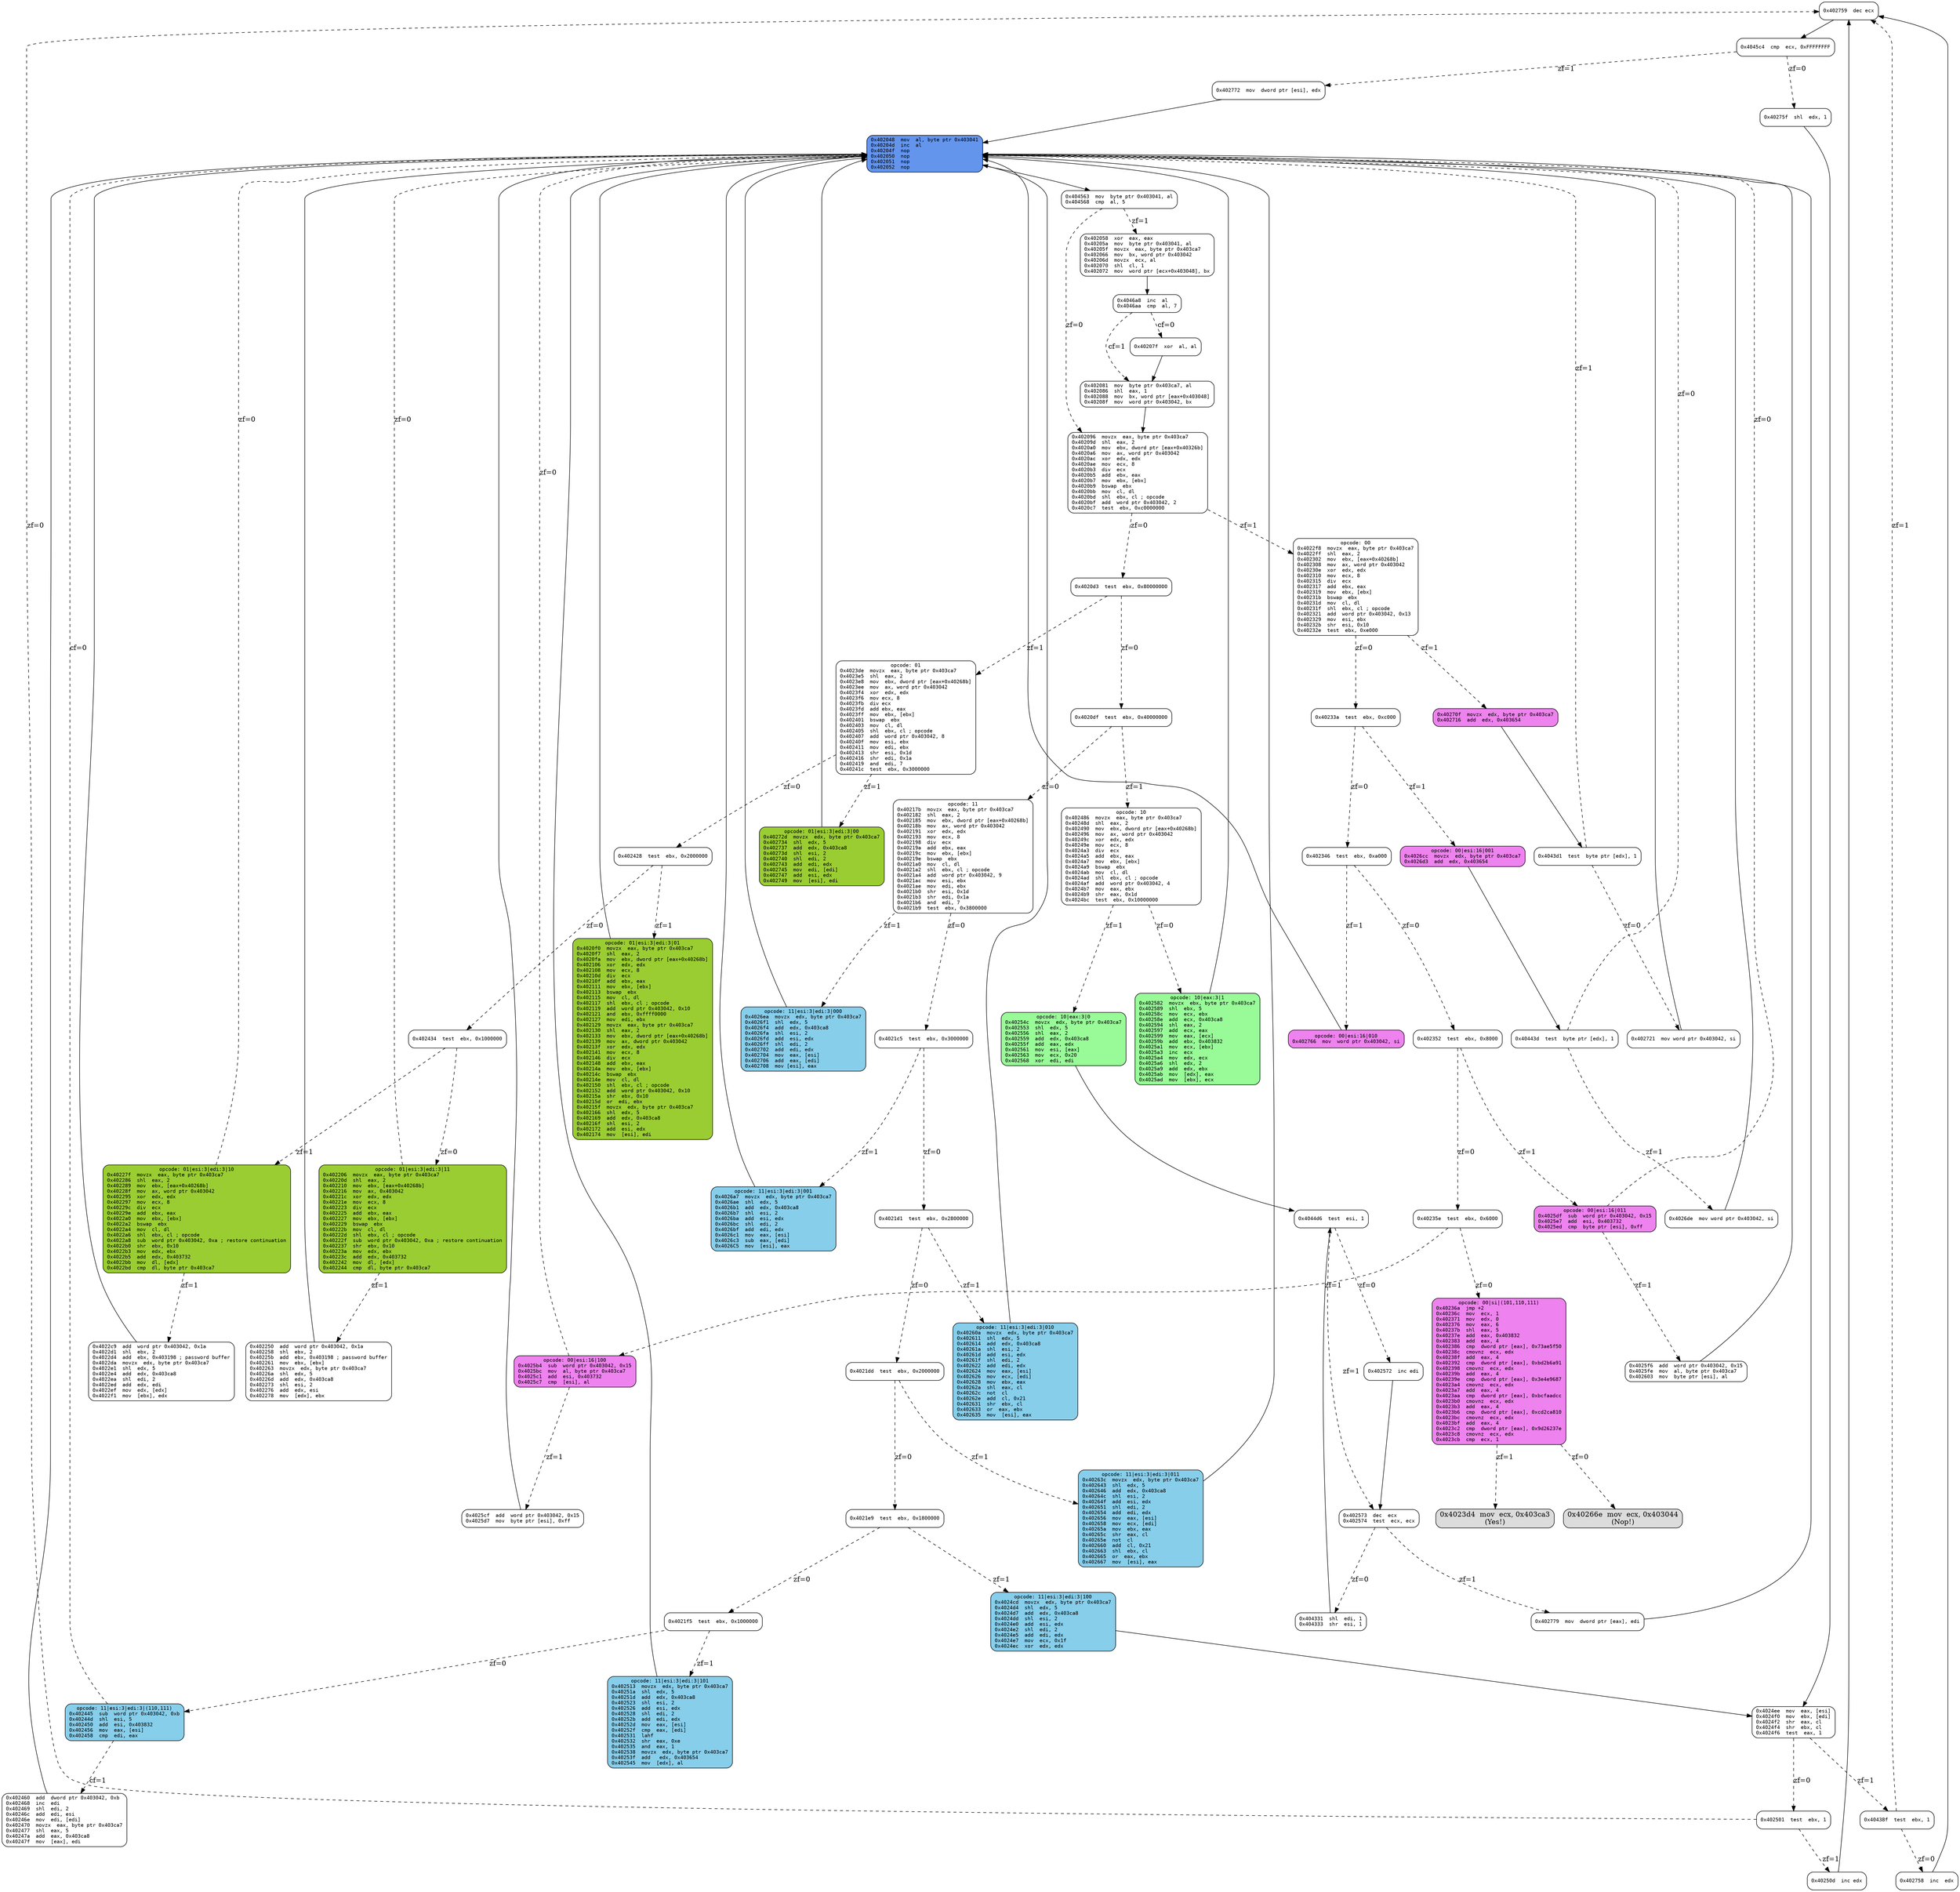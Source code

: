 digraph G {
  0 [
     shape=box, style=rounded,
     label="0x402759  dec ecx\l", fontname="Inconsolata",
     fontsize=10.0
     ];
  1 [
     shape=box, style=rounded,
     label="0x40275f  shl  edx, 1\l", fontname="Inconsolata",
     fontsize=10.0
     ];
  2 [
     shape=box, style=rounded, label="0x402758  inc  edx\l",
     fontname="Inconsolata", fontsize=10.0
     ];
  // 3 [shape=box, style=rounded, label="0x402750  nop\l0x402751  nop\l0x402752  nop\l", fontname="Inconsolata", fontsize=10.0];
  4 [
     shape=box, style=rounded,
     label="0x402721  mov word ptr 0x403042, si\l",
     fontname="Inconsolata", fontsize=10.0
     ];
  // 5 [shape=box, style=rounded, label="0x402728"];
  6 [
     shape=box, style="rounded,filled", fillcolor=violet,
     label="0x40270f  movzx  edx, byte ptr 0x403ca7\l0x402716  add  edx, 0x403654\l",
     fontname="Inconsolata", fontsize=10.0];
  7 [
     shape=box, style=rounded, label="0x4026de  mov word ptr 0x403042, si\l", fontname="Inconsolata", fontsize=10.0];
//8 [shape=box, style=rounded, label="0x4026e5  not  cl\l0x402660  add  cl, 0x21\l0x402663  shl  ebx, cl\l0x402665  or  eax, ebx\l0x402667  mov  [esi], eax\l", fontname="Inconsolata", fontsize=10.0];
9 [shape=box, style="rounded,filled", fillcolor=violet, label="opcode: 00|esi:16|001
0x4026cc  movzx  edx, byte ptr 0x403ca7\l0x4026d3  add  edx, 0x403654\l", fontname="Inconsolata", fontsize=10.0];
10 [shape=box, style="filled,rounded", fillcolor=violet, label="opcode: 00|esi:16|011
0x4025df  sub  word ptr 0x403042, 0x15\l0x4025e7  add  esi, 0x403732\l0x4025ed  cmp  byte ptr [esi], 0xff\l", fontname="Inconsolata", fontsize=10.0];
11 [shape=box, style=rounded, label="0x4025f6  add  word ptr 0x403042, 0x15\l0x4025fe  mov  al, byte ptr 0x403ca7\l0x402603  mov  byte ptr [esi], al\l", fontname="Inconsolata", fontsize=10.0];
12 [shape=box, style="rounded,filled", fillcolor=violet, label="opcode: 00|esi:16|100
0x4025b4  sub  word ptr 0x403042, 0x15\l0x4025bc  mov  al, byte ptr 0x403ca7\l0x4025c1  add  esi, 0x403732\l0x4025c7  cmp  [esi], al\l", fontname="Inconsolata", fontsize=10.0];
13 [shape=box, style=rounded, label="0x4025cf  add  word ptr 0x403042, 0x15\l0x4025d7  mov  byte ptr [esi], 0xff\l", fontname="Inconsolata", fontsize=10.0];
14 [shape=box, style=rounded, label="0x402573  dec  ecx\l0x402574  test  ecx, ecx\l", fontname="Inconsolata", fontsize=10.0];
//15 [shape=box, style=rounded, label="0x40257c  nop\l", fontname="Inconsolata", fontsize=10.0];
16 [shape=box, style=rounded, label="0x402572  inc edi\l", fontname="Inconsolata", fontsize=10.0];
//17 [shape=box, style=rounded, label="0x40256a  nop\l0x40256b  nop\l0x40256c  nop\l", fontname="Inconsolata", fontsize=10.0];
18 [shape=box, style="rounded,filled", fillcolor="palegreen", label="opcode: 10|eax:3|0
0x40254c  movzx  edx, byte ptr 0x403ca7\l0x402553  shl  edx, 5\l0x402556  shl  eax, 2\l0x402559  add  edx, 0x403ca8\l0x40255f  add  eax, edx\l0x402561  mov  esi, [eax]\l0x402563  mov  ecx, 0x20\l0x402568  xor  edi, edi\l", fontname="Inconsolata", fontsize=10.0];
19 [shape=box, style=rounded, label="0x402501  test  ebx, 1\l", fontname="Inconsolata", fontsize=10.0];
20 [shape=box, style=rounded, label="0x40250d  inc edx\l", fontname="Inconsolata", fontsize=10.0];
21 [shape=box, style=rounded, label="0x4024ee  mov  eax, [esi]\l0x4024f0  mov  ebx, [edi]\l0x4024f2  shr  eax, cl\l0x4024f4  shr  ebx, cl\l0x4024f6  test  eax, 1\l", fontname="Inconsolata", fontsize=10.0];
22 [shape=box, style="rounded,filled", fillcolor=skyblue, label="opcode: 11|esi:3|edi:3|100
0x4024cd  movzx  edx, byte ptr 0x403ca7\l0x4024d4  shl  edx, 5\l0x4024d7  add  edx, 0x403ca8\l0x4024dd  shl  esi, 2\l0x4024e0  add  esi, edx\l0x4024e2  shl  edi, 2\l0x4024e5  add  edi, edx\l0x4024e7  mov  ecx, 0x1f\l0x4024ec  xor  edx, edx\l", fontname="Inconsolata", fontsize=10.0];
23 [shape=box, style=rounded, label="opcode: 10
0x402486  movzx  eax, byte ptr 0x403ca7\l0x40248d  shl  eax, 2\l0x402490  mov  ebx, dword ptr [eax+0x40268b]\l0x402496  mov  ax, word ptr 0x403042\l0x40249c  xor  edx, edx\l0x40249e  mov  ecx, 8\l0x4024a3  div  ecx\l0x4024a5  add  ebx, eax\l0x4024a7  mov  ebx, [ebx]\l0x4024a9  bswap  ebx\l0x4024ab  mov  cl, dl\l0x4024ad  shl  ebx, cl ; opcode\l0x4024af  add  word ptr 0x403042, 4\l0x4024b7  mov  eax, ebx\l0x4024b9  shr  eax, 0x1d\l0x4024bc  test  ebx, 0x10000000\l", fontname="Inconsolata", fontsize=10.0];
//24 [shape=box, style=rounded, label="0x4024c8"];
25 [shape=box, style="rounded,filled", fillcolor=skyblue, label="opcode: 11|esi:3|edi:3|(110,111)
0x402445  sub  word ptr 0x403042, 0xb\l0x40244d  shl  esi, 5\l0x402450  add  esi, 0x403832\l0x402456  mov  eax, [esi]\l0x402458  cmp  edi, eax\l", fontname="Inconsolata", fontsize=10.0];
26 [shape=box, style=rounded, label="0x402460  add  dword ptr 0x403042, 0xb\l0x402468  inc  edi\l0x402469  shl  edi, 2\l0x40246c  add  edi, esi\l0x40246e  mov  edi, [edi]\l0x402470  movzx  eax, byte ptr 0x403ca7\l0x402477  shl  eax, 5\l0x40247a  add  eax, 0x403ca8\l0x40247f  mov  [eax], edi\l", fontname="Inconsolata", fontsize=10.0];
27 [shape=box, style=rounded, label="0x402434  test  ebx, 0x1000000\l", fontname="Inconsolata", fontsize=10.0];
//28 [shape=box, style=rounded, label="0x402440"];
29 [shape=box, style=rounded, label="0x402428  test  ebx, 0x2000000\l", fontname="Inconsolata", fontsize=10.0];
30 [shape=box, style=rounded, label="opcode: 01
0x4023de  movzx  eax, byte ptr 0x403ca7\l0x4023e5  shl  eax, 2\l0x4023e8  mov  ebx, dword ptr [eax+0x40268b]\l0x4023ee  mov  ax, word ptr 0x403042\l0x4023f4  xor  edx, edx\l0x4023f6  mov ecx, 8\l0x4023fb  div ecx\l0x4023fd  add ebx, eax\l0x4023ff  mov  ebx, [ebx]\l0x402401  bswap  ebx\l0x402403  mov  cl, dl\l0x402405  shl  ebx, cl ; opcode\l0x402407  add  word ptr 0x403042, 8\l0x40240f  mov  esi, ebx\l0x402411  mov  edi, ebx\l0x402413  shr  esi, 0x1d\l0x402416  shr  edi, 0x1a\l0x402419  and  edi, 7\l0x40241c  test  ebx, 0x3000000\l", fontname="Inconsolata", fontsize=10.0];
31 [shape=box, style="rounded,filled", fillcolor=violet, label="opcode: 00|si|(101,110,111)
0x40236a  jmp +2\l0x40236c  mov  ecx, 1\l0x402371  mov  edx, 0\l0x402376  mov  eax, 6\l0x40237b  shl  eax, 5\l0x40237e  add  eax, 0x403832\l0x402383  add  eax, 4\l0x402386  cmp  dword ptr [eax], 0x73ae5f50\l0x40238c  cmovnz  ecx, edx\l0x40238f  add  eax, 4\l0x402392  cmp  dword ptr [eax], 0xbd2b6a91\l0x402398  cmovnz  ecx, edx\l0x40239b  add  eax, 4\l0x40239e  cmp  dword ptr [eax], 0x3e4e9687\l0x4023a4  cmovnz  ecx, edx\l0x4023a7  add  eax, 4\l0x4023aa  cmp  dword ptr [eax], 0xbcfaadcc\l0x4023b0  cmovnz  ecx, edx\l0x4023b3  add  eax, 4\l0x4023b6  cmp  dword ptr [eax], 0xcd2ca810\l0x4023bc  cmovnz  ecx, edx\l0x4023bf  add  eax, 4\l0x4023c2  cmp  dword ptr [eax], 0x9d26237e\l0x4023c8  cmovnz  ecx, edx\l0x4023cb  cmp  ecx, 1\l", fontname="Inconsolata", fontsize=10.0];
32 [shape=box, style="filled,rounded", fillcolor=gainsboro, label="0x4023d4  mov  ecx, 0x403ca3
(Yes!)"];
33 [shape=box, style=rounded, label="0x40235e  test  ebx, 0x6000\l", fontname="Inconsolata", fontsize=10.0];
34 [shape=box, style=rounded, label="0x402352  test  ebx, 0x8000\l", fontname="Inconsolata", fontsize=10.0];
35 [shape=box, style=rounded, label="0x402346  test  ebx, 0xa000\l", fontname="Inconsolata", fontsize=10.0];
36 [shape=box, style=rounded, label="0x40233a  test  ebx, 0xc000\l", fontname="Inconsolata", fontsize=10.0];
37 [shape=box, style=rounded, label="opcode: 00
0x4022f8  movzx  eax, byte ptr 0x403ca7\l0x4022ff  shl  eax, 2\l0x402302  mov  ebx, [eax+0x40268b]\l0x402308  mov  ax, word ptr 0x403042\l0x40230e  xor  edx, edx\l0x402310  mov  ecx, 8\l0x402315  div  ecx\l0x402317  add  ebx, eax\l0x402319  mov  ebx, [ebx]\l0x40231b  bswap  ebx\l0x40231d  mov  cl, dl\l0x40231f  shl  ebx, cl ; opcode\l0x402321  add  word ptr 0x403042, 0x13\l0x402329  mov  esi, ebx\l0x40232b  shr  esi, 0x10\l0x40232e  test  ebx, 0xe000\l", fontname="Inconsolata", fontsize=10.0];
38 [shape=box, style="rounded,filled", fillcolor=yellowgreen, label="opcode: 01|esi:3|edi:3|10
0x40227f  movzx  eax, byte ptr 0x403ca7\l0x402286  shl  eax, 2\l0x402289  mov  ebx, [eax+0x40268b]\l0x40228f  mov  ax, word ptr 0x403042\l0x402295  xor  edx, edx\l0x402297  mov  ecx, 8\l0x40229c  div  ecx\l0x40229e  add  ebx, eax\l0x4022a0  mov  ebx, [ebx]\l0x4022a2  bswap  ebx\l0x4022a4  mov  cl, dl\l0x4022a6  shl  ebx, cl ; opcode\l0x4022a8  sub  word ptr 0x403042, 0xa ; restore continuation\l0x4022b0  shr  ebx, 0x10\l0x4022b3  mov  edx, ebx\l0x4022b5  add  edx, 0x403732\l0x4022bb  mov  dl, [edx]\l0x4022bd  cmp  dl, byte ptr 0x403ca7\l", fontname="Inconsolata", fontsize=10.0];
39 [shape=box, style=rounded, label="0x4022c9  add  word ptr 0x403042, 0x1a\l0x4022d1  shl  ebx, 2\l0x4022d4  add  ebx, 0x403198 ; password buffer\l0x4022da  movzx  edx, byte ptr 0x403ca7\l0x4022e1  shl  edx, 5\l0x4022e4  add  edx, 0x403ca8\l0x4022ea  shl  edi, 2\l0x4022ed  add  edx, edi\l0x4022ef  mov  edx, [edx]\l0x4022f1  mov  [ebx], edx\l", fontname="Inconsolata", fontsize=10.0];
40 [shape=box, style="rounded,filled", fillcolor=yellowgreen label="opcode: 01|esi:3|edi:3|11
0x402206  movzx  eax, byte ptr 0x403ca7\l0x40220d  shl  eax, 2\l0x402210  mov  ebx, [eax+0x40268b]\l0x402216  mov  ax, 0x403042\l0x40221c  xor  edx, edx\l0x40221e  mov  ecx, 8\l0x402223  div  ecx\l0x402225  add  ebx, eax\l0x402227  mov  ebx, [ebx]\l0x402229  bswap  ebx\l0x40222b  mov  cl, dl\l0x40222d  shl  ebx, cl ; opcode\l0x40222f  sub  word ptr 0x403042, 0xa ; restore continuation\l0x402237  shr  ebx, 0x10\l0x40223a  mov  edx, ebx\l0x40223c  add  edx, 0x403732\l0x402242  mov  dl, [edx]\l0x402244  cmp  dl, byte ptr 0x403ca7\l", fontname="Inconsolata", fontsize=10.0];
41 [shape=box, style=rounded, label="0x402250  add  word ptr 0x403042, 0x1a\l0x402258  shl  ebx, 2\l0x40225b  add  ebx, 0x403198 ; password buffer\l0x402261  mov  ebx, [ebx]\l0x402263  movzx  edx, byte ptr 0x403ca7\l0x40226a  shl  edx, 5\l0x40226d  add  edx, 0x403ca8\l0x402273  shl  esi, 2\l0x402276  add  edx, esi\l0x402278  mov  [edx], ebx\l", fontname="Inconsolata", fontsize=10.0];
42 [shape=box, style=rounded, label="0x4021f5  test  ebx, 0x1000000", fontname="Inconsolata", fontsize=10.0];
//43 [shape=box, style=rounded, label="0x402201"];
44 [shape=box, style=rounded, label="0x4021e9  test  ebx, 0x1800000\l", fontname="Inconsolata", fontsize=10.0];
45 [shape=box, style=rounded, label="0x4021dd  test  ebx, 0x2000000\l", fontname="Inconsolata", fontsize=10.0];
46 [shape=box, style=rounded, label="0x4021d1  test  ebx, 0x2800000\l", fontname="Inconsolata", fontsize=10.0];
47 [shape=box, style=rounded, label="0x4021c5  test  ebx, 0x3000000\l", fontname="Inconsolata", fontsize=10.0];
48 [shape=box, style=rounded, label="opcode: 11
0x40217b  movzx  eax, byte ptr 0x403ca7\l0x402182  shl  eax, 2\l0x402185  mov  ebx, dword ptr [eax+0x40268b]\l0x40218b  mov  ax, word ptr 0x403042\l0x402191  xor  edx, edx\l0x402193  mov  ecx, 8\l0x402198  div  ecx\l0x40219a  add  ebx, eax\l0x40219c  mov  ebx, [ebx]\l0x40219e  bswap  ebx\l0x4021a0  mov  cl, dl\l0x4021a2  shl  ebx, cl ; opcode\l0x4021a4  add  word ptr 0x403042, 9\l0x4021ac  mov  esi, ebx\l0x4021ae  mov  edi, ebx\l0x4021b0  shr  esi, 0x1d\l0x4021b3  shr  edi, 0x1a\l0x4021b6  and  edi, 7\l0x4021b9  test  ebx, 0x3800000\l", fontname="Inconsolata", fontsize=10.0];
49 [shape=box, style=rounded, label="0x4020df  test  ebx, 0x40000000\l", fontname="Inconsolata", fontsize=10.0];
//50 [shape=box, style=rounded, label="0x4020eb"];
51 [shape=box, style=rounded, label="0x4020d3  test  ebx, 0x80000000\l", fontname="Inconsolata", fontsize=10.0];
52 [shape=box, style=rounded, label="0x402096  movzx  eax, byte ptr 0x403ca7\l0x40209d  shl  eax, 2\l0x4020a0  mov  ebx, dword ptr [eax+0x40326b]\l0x4020a6  mov  ax, word ptr 0x403042\l0x4020ac  xor  edx, edx\l0x4020ae  mov  ecx, 8\l0x4020b3  div  ecx\l0x4020b5  add  ebx, eax\l0x4020b7  mov  ebx, [ebx]\l0x4020b9  bswap  ebx\l0x4020bb  mov  cl, dl\l0x4020bd  shl  ebx, cl ; opcode\l0x4020bf  add  word ptr 0x403042, 2\l0x4020c7  test  ebx, 0xc0000000\l", fontname="Inconsolata", fontsize=10.0];
53 [shape=box, style=rounded, label="0x402081  mov  byte ptr 0x403ca7, al\l0x402086  shl  eax, 1\l0x402088  mov  bx, word ptr [eax+0x403048]\l0x40208f  mov  word ptr 0x403042, bx\l", fontname="Inconsolata", fontsize=10.0];
54 [shape=box, style=rounded, label="0x40207f  xor  al, al\l", fontname="Inconsolata", fontsize=10.0];
55 [shape=box, style=rounded, label="0x402058  xor  eax, eax\l0x40205a  mov  byte ptr 0x403041, al\l0x40205f  movzx  eax, byte ptr 0x403ca7\l0x402066  mov  bx, word ptr 0x403042\l0x40206d  movzx  ecx, al\l0x402070  shl  cl, 1\l0x402072  mov  word ptr [ecx+0x403048], bx\l", fontname="Inconsolata", fontsize=10.0];
56 [shape=box, style="filled,rounded", fillcolor=cornflowerblue, label="0x402048  mov  al, byte ptr 0x403041\l0x40204d  inc  al\l0x40204f  nop\l0x402050  nop\l0x402051  nop\l0x402052  nop\l", fontname="Inconsolata", fontsize=10.0];
57 [shape=box, style=rounded, label="0x402779  mov  dword ptr [eax], edi\l", fontname="Inconsolata", fontsize=10.0];
58 [shape=box, style=rounded, label="0x402772  mov  dword ptr [esi], edx\l", fontname="Inconsolata", fontsize=10.0];
59 [shape=box, style="filled,rounded", fillcolor=violet, label="opcode: 00|esi:16|010
0x402766  mov  word ptr 0x403042, si\l", fontname="Inconsolata", fontsize=10.0];
60 [shape=box, style="rounded,filled", fillcolor=yellowgreen, label="opcode: 01|esi:3|edi:3|00
0x40272d  movzx  edx, byte ptr 0x403ca7\l0x402734  shl  edx, 5\l0x402737  add  edx, 0x403ca8\l0x40273d  shl  esi, 2\l0x402740  shl  edi, 2\l0x402743  add  edi, edx\l0x402745  mov  edi, [edi]\l0x402747  add  esi, edx\l0x402749  mov  [esi], edi\l", fontname="Inconsolata", fontsize=10.0];
61 [shape=box, style="rounded,filled", fillcolor=skyblue, label="opcode: 11|esi:3|edi:3|000
0x4026ea  movzx  edx, byte ptr 0x403ca7\l0x4026f1  shl  edx, 5\l0x4026f4  add  edx, 0x403ca8\l0x4026fa  shl  esi, 2\l0x4026fd  add  esi, edx\l0x4026ff  shl  edi, 2\l0x402702  add  edi, edx\l0x402704  mov  eax, [esi]\l0x402706  add  eax, [edi]\l0x402708  mov [esi], eax\l", fontname="Inconsolata", fontsize=10.0];
62 [shape=box, style="rounded,filled", fillcolor=skyblue, label="opcode: 11|esi:3|edi:3|001
0x4026a7  movzx  edx, byte ptr 0x403ca7\l0x4026ae  shl  edx, 5\l0x4026b1  add  edx, 0x403ca8\l0x4026b7  shl  esi, 2\l0x4026ba  add  esi, edx\l0x4026bc  shl  edi, 2\l0x4026bf  add  edi, edx\l0x4026c1  mov  eax, [esi]\l0x4026c3  sub  eax, [edi]\l0x4026C5  mov  [esi], eax\l", fontname="Inconsolata", fontsize=10.0];
63 [shape=box, style="rounded,filled", fillcolor=skyblue, label="opcode: 11|esi:3|edi:3|011
0x40263c  movzx  edx, byte ptr 0x403ca7\l0x402643  shl  edx, 5\l0x402646  add  edx, 0x403ca8\l0x40264c  shl  esi, 2\l0x40264f  add  esi, edx\l0x402651  shl  edi, 2\l0x402654  add  edi, edx\l0x402656  mov  eax, [esi]\l0x402658  mov  ecx, [edi]\l0x40265a  mov  ebx, eax\l0x40265c  shr  eax, cl\l0x40265e  not  cl\l0x402660  add  cl, 0x21\l0x402663  shl  ebx, cl\l0x402665  or  eax, ebx\l0x402667  mov  [esi], eax\l", fontname="Inconsolata", fontsize=10.0];
64 [shape=box, style="rounded,filled", fillcolor=skyblue, label="opcode: 11|esi:3|edi:3|010
0x40260a  movzx  edx, byte ptr 0x403ca7\l0x402611  shl  edx, 5\l0x402614  add  edx, 0x403ca8\l0x40261a  shl  esi, 2\l0x40261d  add  esi, edx\l0x40261f  shl  edi, 2\l0x402622  add  edi, edx\l0x402624  mov  eax, [esi]\l0x402626  mov  ecx, [edi]\l0x402628  mov  ebx, eax\l0x40262a  shl  eax, cl\l0x40262c  not  cl\l0x40262e  add  cl, 0x21\l0x402631  shr  ebx, cl\l0x402633  or  eax, ebx\l0x402635  mov  [esi], eax\l", fontname="Inconsolata", fontsize=10.0];
65 [shape=box, style="rounded,filled", fillcolor=palegreen, label="opcode: 10|eax:3|1
0x402582  movzx  ebx, byte ptr 0x403ca7\l0x402589  shl  ebx, 5\l0x40258c  mov  ecx, ebx\l0x40258e  add  ecx, 0x403ca8\l0x402594  shl  eax, 2\l0x402597  add  ecx, eax\l0x402599  mov  eax, [ecx]\l0x40259b  add  ebx, 0x403832\l0x4025a1  mov  ecx, [ebx]\l0x4025a3  inc  ecx\l0x4025a4  mov  edx, ecx\l0x4025a6  shl  edx, 2\l0x4025a9  add  edx, ebx\l0x4025ab  mov  [edx], eax\l0x4025ad  mov  [ebx], ecx\l", fontname="Inconsolata", fontsize=10.0];
66 [shape=box, style="rounded,filled", fillcolor=skyblue, label="opcode: 11|esi:3|edi:3|101
0x402513  movzx  edx, byte ptr 0x403ca7\l0x40251a  shl  edx, 5\l0x40251d  add  edx, 0x403ca8\l0x402523  shl  esi, 2\l0x402526  add  esi, edx\l0x402528  shl  edi, 2\l0x40252b  add  edi, edx\l0x40252d  mov  eax, [esi]\l0x40252f  cmp  eax, [edi]\l0x402531  lahf\l0x402532  shr  eax, 0xe\l0x402535  and  eax, 1\l0x402538  movzx  edx, byte ptr 0x403ca7\l0x40253f  add   edx, 0x403654\l0x402545  mov  [edx], al\l",  fontname="Inconsolata", fontsize=10.0];
67 [shape=box, style="rounded,filled", fillcolor=yellowgreen, label="opcode: 01|esi:3|edi:3|01
0x4020f0  movzx  eax, byte ptr 0x403ca7\l0x4020f7  shl  eax, 2\l0x4020fa  mov  ebx, dword ptr [eax+0x40268b]\l0x402106  xor  edx, edx\l0x402108  mov  ecx, 8\l0x40210d  div  ecx\l0x40210f  add  ebx, eax\l0x402111  mov  ebx, [ebx]\l0x402113  bswap  ebx\l0x402115  mov  cl, dl\l0x402117  shl  ebx, cl ; opcode\l0x402119  add  word ptr 0x403042, 0x10\l0x402121  and  ebx, 0xffff0000\l0x402127  mov  edi, ebx\l0x402129  movzx  eax, byte ptr 0x403ca7\l0x402130  shl  eax, 2\l0x402133  mov  ebx, dword ptr [eax+0x40268b]\l0x402139  mov  ax, dword ptr 0x403042\l0x40213f  xor  edx, edx\l0x402141  mov  ecx, 8\l0x402146  div  ecx\l0x402148  add  ebx, eax\l0x40214a  mov  ebx, [ebx]\l0x40214c  bswap  ebx\l0x40214e  mov  cl, dl\l0x402150  shl  ebx, cl ; opcode\l0x402152  add  word ptr 0x403042, 0x10\l0x40215a  shr  ebx, 0x10\l0x40215d  or  edi, ebx\l0x40215f  movzx  edx, byte ptr 0x403ca7\l0x402166  shl  edx, 5\l0x402169  add  edx, 0x403ca8\l0x40216f  shl  esi, 2\l0x402172  add  esi, edx\l0x402174  mov  [esi], edi\l", fontname="Inconsolata", fontsize=10.0];
//68 [shape=box, style=rounded, label="0x402673"];
69 [shape=box, style="filled,rounded", fillcolor="gainsboro", label="0x40266e  mov  ecx, 0x403044
(Nop!)"];
70 [shape=box, style=rounded, label="0x404563  mov  byte ptr 0x403041, al\l0x404568  cmp  al, 5\l", fontname="Inconsolata", fontsize=10.0];
71 [shape=box, style=rounded, label="0x4046a8  inc  al\l0x4046aa  cmp  al, 7\l", fontname="Inconsolata", fontsize=10.0];
72 [shape=box, style=rounded, label="0x4044d6  test  esi, 1\l", fontname="Inconsolata", fontsize=10.0];
73 [shape=box, style=rounded, label="0x404331  shl  edi, 1\l0x404333  shr  esi, 1\l", fontname="Inconsolata", fontsize=10.0];
74 [shape=box, style=rounded, label="0x4043d1  test  byte ptr [edx], 1\l", fontname="Inconsolata", fontsize=10.0];
75 [shape=box, style=rounded, label="0x40438f  test  ebx, 1\l", fontname="Inconsolata", fontsize=10.0];
76 [shape=box, style=rounded, label="0x4045c4  cmp  ecx, 0xFFFFFFFF\l", fontname="Inconsolata", fontsize=10.0];
77 [shape=box, style=rounded, label="0x40443d  test  byte ptr [edx], 1\l", fontname="Inconsolata", fontsize=10.0];
56 -> 70 [ label="", style="solid"];
55 -> 71 [ label="", style="solid"];
//17 -> 72 [ label="", style="solid"];
//15 -> 73 [ label="", style="solid"];
6 -> 74 [ label="", style="solid"];
//3 -> 75 [ label="", style="solid"];
0 -> 76 [ label="", style="solid"];
//0 -> 1 [ label="zf=0", style="dashed"];
76 -> 1 [ label="zf=0", style="dashed"];
//0 -> 58 [ label="zf=1", style="dashed"];
76 -> 58 [ label="zf=1", style="dashed"];
1 -> 21 [ label="", style="solid"];
2 -> 0 [ label="", style="solid"];
//3 -> 2 [ label="zf=0", style="dashed"];
75 -> 2 [ label="zf=0", style="dashed"];
//3 -> 0 [ label="zf=1", style="dashed"];
75 -> 0 [ label="zf=1", style="dashed"];
//4 -> 5 [ label="", style="solid"];
4 -> 56 [ label="", style="solid"];
//5 -> 56 [ label="", style="solid"];
//6 -> 4 [ label="zf=0", style="dashed"];
74 -> 4 [ label="zf=0", style="dashed"];
//6 -> 56 [ label="zf=1", style="dashed"];
74 -> 56 [ label="zf=1", style="dashed"];
//6 -> 5 [ label="zf=1", style="dashed"];
//7 -> 8 [ label="", style="solid"];
7 -> 56 [ label="", style="solid"];
//8 -> 56 [ label="", style="solid"];
9 -> 77 [label="", style="solid"];
//9 -> 7 [ label="zf=1", style="dashed"];
77 -> 7 [ label="zf=1", style="dashed"];
//9 -> 8 [ label="zf=0", style="dashed"];
//77 -> 8 [ label="zf=0", style="dashed"];
77 -> 56 [ label="zf=0", style="dashed"];
10 -> 11 [ label="zf=1", style="dashed"];
10 -> 56 [ label="zf=0", style="dashed"];
11 -> 56 [ label="", style="solid"];
12 -> 13 [ label="zf=1", style="dashed"];
12 -> 56 [ label="zf=0", style="dashed"];
13 -> 56 [ label="", style="solid"];
//14 -> 15 [ label="zf=0", style="dashed"];
14 -> 73 [ label="zf=0", style="dashed"];
14 -> 57 [ label="zf=1", style="dashed"];
//15 -> 17 [ label="", style="solid"];
//73 -> 17 [ label="", style="solid"];
73 -> 72 [ label="", style="solid"];
16 -> 14 [ label="", style="solid"];
//17 -> 16 [ label="zf=0", style="dashed"];
72 -> 16 [ label="zf=0", style="dashed"];
//17 -> 14 [ label="zf=1", style="dashed"];
72 -> 14 [ label="zf=1", style="dashed"];
//18 -> 17 [ label="", style="solid"];
18 -> 72 [ label="", style="solid"];
19 -> 20 [ label="zf=1", style="dashed"];
19 -> 0 [ label="zf=0", style="dashed"];
20 -> 0 [ label="", style="solid"];
21 -> 19 [ label="zf=0", style="dashed"];
//21 -> 3 [ label="zf=1", style="dashed"];
21 -> 75 [ label="zf=1", style="dashed"];
22 -> 21 [ label="", style="solid"];
23 -> 65 [ label="zf=0", style="dashed"];
23 -> 18 [ label="zf=1", style="dashed"];
//24 -> 65 [ label="", style="solid"];
25 -> 26 [ label="cf=1", style="dashed"];
25 -> 56 [ label="cf=0", style="dashed"];
26 -> 56 [ label="", style="solid"];
27 -> 40 [ label="zf=0", style="dashed"];
27 -> 38 [ label="zf=1", style="dashed"];
//28 -> 40 [ label="", style="solid"];
29 -> 27 [ label="zf=0", style="dashed"];
29 -> 67 [ label="zf=1", style="dashed"];
30 -> 29 [ label="zf=0", style="dashed"];
30 -> 60 [ label="zf=1", style="dashed"];
31 -> 32 [ label="zf=1", style="dashed"];
31 -> 69 [ label="zf=0", style="dashed"];
//32 -> 68 [ label="", style="solid"];
33 -> 31 [ label="zf=0", style="dashed"];
33 -> 12 [ label="zf=1", style="dashed"];
34 -> 33 [ label="zf=0", style="dashed"];
34 -> 10 [ label="zf=1", style="dashed"];
35 -> 34 [ label="zf=0", style="dashed"];
35 -> 59 [ label="zf=1", style="dashed"];
36 -> 35 [ label="zf=0", style="dashed"];
36 -> 9 [ label="zf=1", style="dashed"];
37 -> 36 [ label="zf=0", style="dashed"];
37 -> 6 [ label="zf=1", style="dashed"];
38 -> 39 [ label="zf=1", style="dashed"];
38 -> 56 [ label="zf=0", style="dashed"];
39 -> 56 [ label="", style="solid"];
40 -> 41 [ label="zf=1", style="dashed"];
40 -> 56 [ label="zf=0", style="dashed"];
41 -> 56 [ label="", style="solid"];
42 -> 25 [ label="zf=0", style="dashed"];
42 -> 66 [ label="zf=1", style="dashed"];
//43 -> 25 [ label="", style="solid"];
44 -> 42 [ label="zf=0", style="dashed"];
44 -> 22 [ label="zf=1", style="dashed"];
45 -> 44 [ label="zf=0", style="dashed"];
45 -> 63 [ label="zf=1", style="dashed"];
46 -> 45 [ label="zf=0", style="dashed"];
46 -> 64 [ label="zf=1", style="dashed"];
47 -> 46 [ label="zf=0", style="dashed"];
47 -> 62 [ label="zf=1", style="dashed"];
48 -> 47 [ label="zf=0", style="dashed"];
48 -> 61 [ label="zf=1", style="dashed"];
//49 -> 50 [ label="zf=0", style="dashed"];
49 -> 48 [ label="zf=0", style="dashed"];
49 -> 23 [ label="zf=1", style="dashed"];
//50 -> 48 [ label="", style="solid"];
51 -> 49 [ label="zf=0", style="dashed"];
51 -> 30 [ label="zf=1", style="dashed"];
52 -> 51 [ label="zf=0", style="dashed"];
52 -> 37 [ label="zf=1", style="dashed"];
53 -> 52 [ label="", style="solid"];
54 -> 53 [ label="", style="solid"];
//55 -> 54 [ label="cf=0", style="dashed"];
71 -> 54 [ label="cf=0", style="dashed"];
//55 -> 53 [ label="cf=1", style="dashed"];
71 -> 53 [ label="cf=1", style="dashed"];
//56 -> 55 [ label="zf=1", style="dashed"];
70 -> 55 [ label="zf=1", style="dashed"];
//56 -> 52 [ label="zf=0", style="dashed"];
70 -> 52 [ label="zf=0", style="dashed"];
57 -> 56 [ label="", style="solid"];
58 -> 56 [ label="", style="solid"];
59 -> 56 [ label="", style="solid"];
60 -> 56 [ label="", style="solid"];
61 -> 56 [ label="", style="solid"];
62 -> 56 [ label="", style="solid"];
63 -> 56 [ label="", style="solid"];
64 -> 56 [ label="", style="solid"];
65 -> 56 [ label="", style="solid"];
66 -> 56 [ label="", style="solid"];
67 -> 56 [ label="", style="solid"];
}

